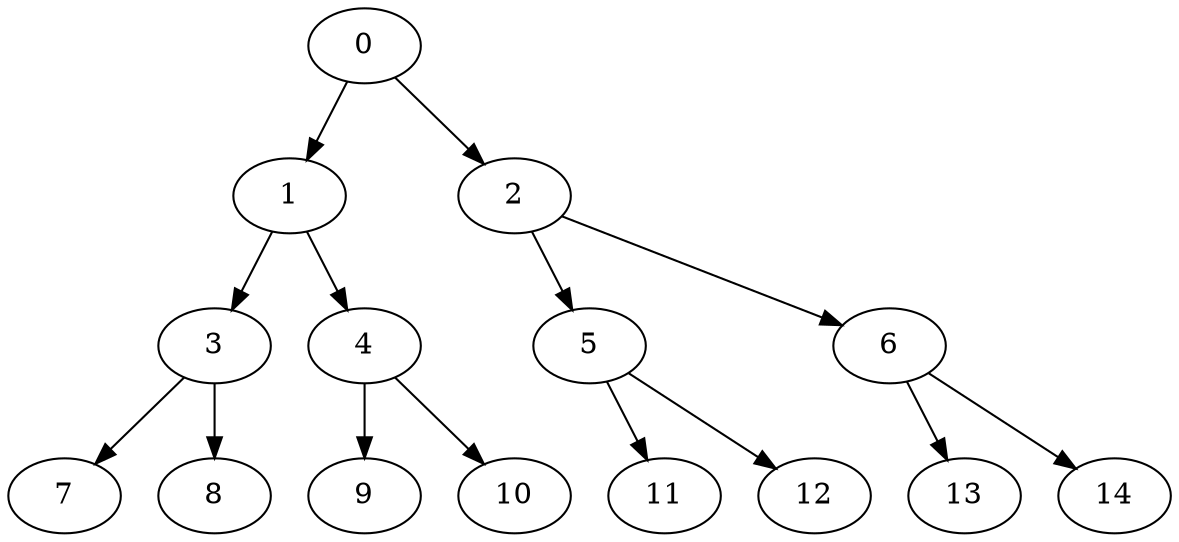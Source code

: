 digraph G {
    0;
    1;
    2;
    3;
    4;
    5;
    6;
    7;
    8;
    9;
    10;
    11;
    12;
    13;
    14;
    0 -> 1 [weight=0];
    0 -> 2 [weight=0];
    1 -> 3 [weight=0];
    1 -> 4 [weight=0];
    2 -> 5 [weight=0];
    2 -> 6 [weight=0];
    3 -> 7 [weight=0];
    3 -> 8 [weight=1];
    4 -> 9 [weight=1];
    4 -> 10 [weight=0];
    5 -> 11 [weight=0];
    5 -> 12 [weight=0];
    6 -> 13 [weight=0];
    6 -> 14 [weight=0];
}
